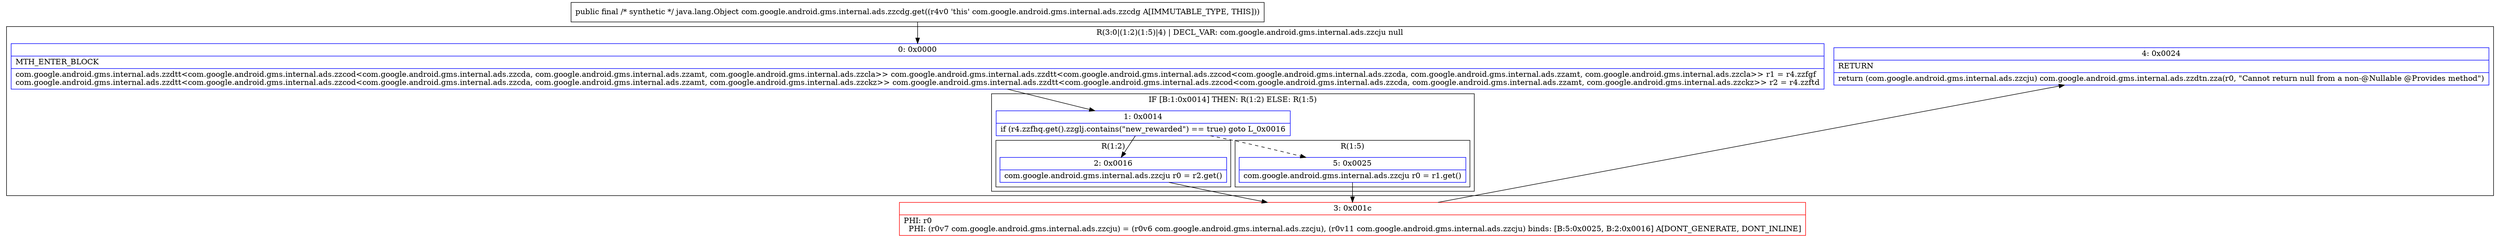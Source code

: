 digraph "CFG forcom.google.android.gms.internal.ads.zzcdg.get()Ljava\/lang\/Object;" {
subgraph cluster_Region_332060351 {
label = "R(3:0|(1:2)(1:5)|4) | DECL_VAR: com.google.android.gms.internal.ads.zzcju null\l";
node [shape=record,color=blue];
Node_0 [shape=record,label="{0\:\ 0x0000|MTH_ENTER_BLOCK\l|com.google.android.gms.internal.ads.zzdtt\<com.google.android.gms.internal.ads.zzcod\<com.google.android.gms.internal.ads.zzcda, com.google.android.gms.internal.ads.zzamt, com.google.android.gms.internal.ads.zzcla\>\> com.google.android.gms.internal.ads.zzdtt\<com.google.android.gms.internal.ads.zzcod\<com.google.android.gms.internal.ads.zzcda, com.google.android.gms.internal.ads.zzamt, com.google.android.gms.internal.ads.zzcla\>\> r1 = r4.zzfgf\lcom.google.android.gms.internal.ads.zzdtt\<com.google.android.gms.internal.ads.zzcod\<com.google.android.gms.internal.ads.zzcda, com.google.android.gms.internal.ads.zzamt, com.google.android.gms.internal.ads.zzckz\>\> com.google.android.gms.internal.ads.zzdtt\<com.google.android.gms.internal.ads.zzcod\<com.google.android.gms.internal.ads.zzcda, com.google.android.gms.internal.ads.zzamt, com.google.android.gms.internal.ads.zzckz\>\> r2 = r4.zzftd\l}"];
subgraph cluster_IfRegion_1309063278 {
label = "IF [B:1:0x0014] THEN: R(1:2) ELSE: R(1:5)";
node [shape=record,color=blue];
Node_1 [shape=record,label="{1\:\ 0x0014|if (r4.zzfhq.get().zzglj.contains(\"new_rewarded\") == true) goto L_0x0016\l}"];
subgraph cluster_Region_1615083925 {
label = "R(1:2)";
node [shape=record,color=blue];
Node_2 [shape=record,label="{2\:\ 0x0016|com.google.android.gms.internal.ads.zzcju r0 = r2.get()\l}"];
}
subgraph cluster_Region_1384466218 {
label = "R(1:5)";
node [shape=record,color=blue];
Node_5 [shape=record,label="{5\:\ 0x0025|com.google.android.gms.internal.ads.zzcju r0 = r1.get()\l}"];
}
}
Node_4 [shape=record,label="{4\:\ 0x0024|RETURN\l|return (com.google.android.gms.internal.ads.zzcju) com.google.android.gms.internal.ads.zzdtn.zza(r0, \"Cannot return null from a non\-@Nullable @Provides method\")\l}"];
}
Node_3 [shape=record,color=red,label="{3\:\ 0x001c|PHI: r0 \l  PHI: (r0v7 com.google.android.gms.internal.ads.zzcju) = (r0v6 com.google.android.gms.internal.ads.zzcju), (r0v11 com.google.android.gms.internal.ads.zzcju) binds: [B:5:0x0025, B:2:0x0016] A[DONT_GENERATE, DONT_INLINE]\l}"];
MethodNode[shape=record,label="{public final \/* synthetic *\/ java.lang.Object com.google.android.gms.internal.ads.zzcdg.get((r4v0 'this' com.google.android.gms.internal.ads.zzcdg A[IMMUTABLE_TYPE, THIS])) }"];
MethodNode -> Node_0;
Node_0 -> Node_1;
Node_1 -> Node_2;
Node_1 -> Node_5[style=dashed];
Node_2 -> Node_3;
Node_5 -> Node_3;
Node_3 -> Node_4;
}

